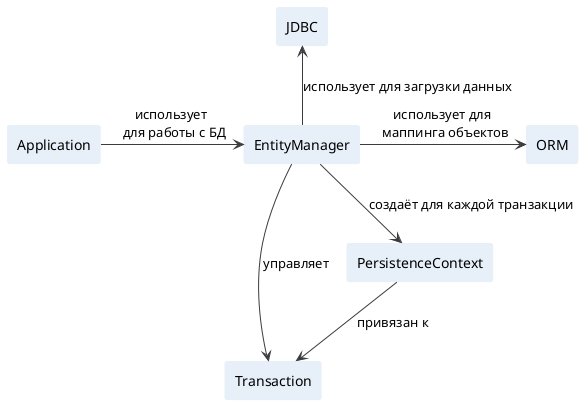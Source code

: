 @startuml

skinparam Arrow {
    Color 3b3b40
}

skinparam rectangle {
    shadowing false
    backgroundColor E7F0F9
    borderColor E7F0F9
}

rectangle "Application" as App
rectangle "PersistenceContext"  as PC
rectangle "Transaction" as Trx
rectangle "EntityManager"  as EM
rectangle "ORM" as orm
rectangle "JDBC" as JDBC

App -r-> EM : использует \n для работы с БД
EM -r-> Trx : управляет
EM -d-> PC : создаёт для каждой транзакции
EM -u-> JDBC : использует для загрузки данных
EM -r-> orm : использует для \n маппинга объектов
PC --> Trx : привязан к

@enduml
